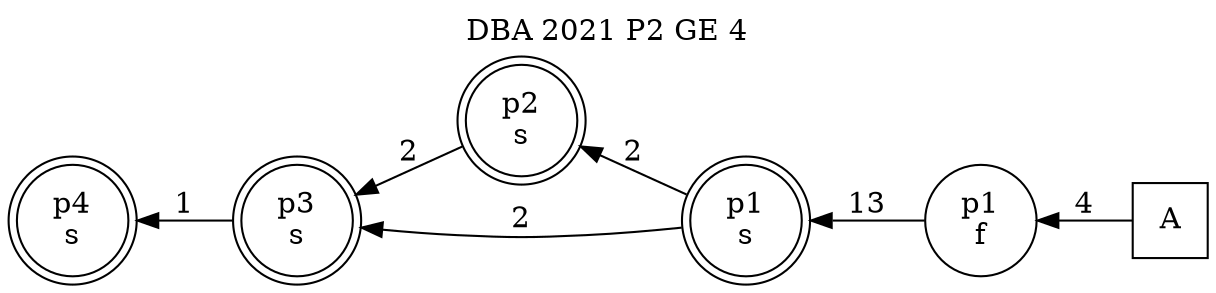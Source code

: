 digraph DBA_2021_P2_GE_4_GOOD {
labelloc="tl"
label= " DBA 2021 P2 GE 4 "
rankdir="RL";
"A" [shape="square" label="A"]
"p1_f" [shape="circle" label="p1
f"]
"p1_s" [shape="doublecircle" label="p1
s"]
"p2_s" [shape="doublecircle" label="p2
s"]
"p3_s" [shape="doublecircle" label="p3
s"]
"p4_s" [shape="doublecircle" label="p4
s"]
"A" -> "p1_f" [ label=4]
"p1_f" -> "p1_s" [ label=13]
"p1_s" -> "p2_s" [ label=2]
"p1_s" -> "p3_s" [ label=2]
"p2_s" -> "p3_s" [ label=2]
"p3_s" -> "p4_s" [ label=1]
}
